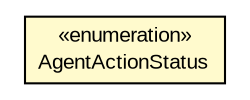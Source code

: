 #!/usr/local/bin/dot
#
# Class diagram 
# Generated by UMLGraph version R5_6-24-gf6e263 (http://www.umlgraph.org/)
#

digraph G {
	edge [fontname="arial",fontsize=10,labelfontname="arial",labelfontsize=10];
	node [fontname="arial",fontsize=10,shape=plaintext];
	nodesep=0.25;
	ranksep=0.5;
	// org.miloss.fgsms.services.interfaces.common.AgentActionStatus
	c124990 [label=<<table title="org.miloss.fgsms.services.interfaces.common.AgentActionStatus" border="0" cellborder="1" cellspacing="0" cellpadding="2" port="p" bgcolor="lemonChiffon" href="./AgentActionStatus.html">
		<tr><td><table border="0" cellspacing="0" cellpadding="1">
<tr><td align="center" balign="center"> &#171;enumeration&#187; </td></tr>
<tr><td align="center" balign="center"> AgentActionStatus </td></tr>
		</table></td></tr>
		</table>>, URL="./AgentActionStatus.html", fontname="arial", fontcolor="black", fontsize=10.0];
}

